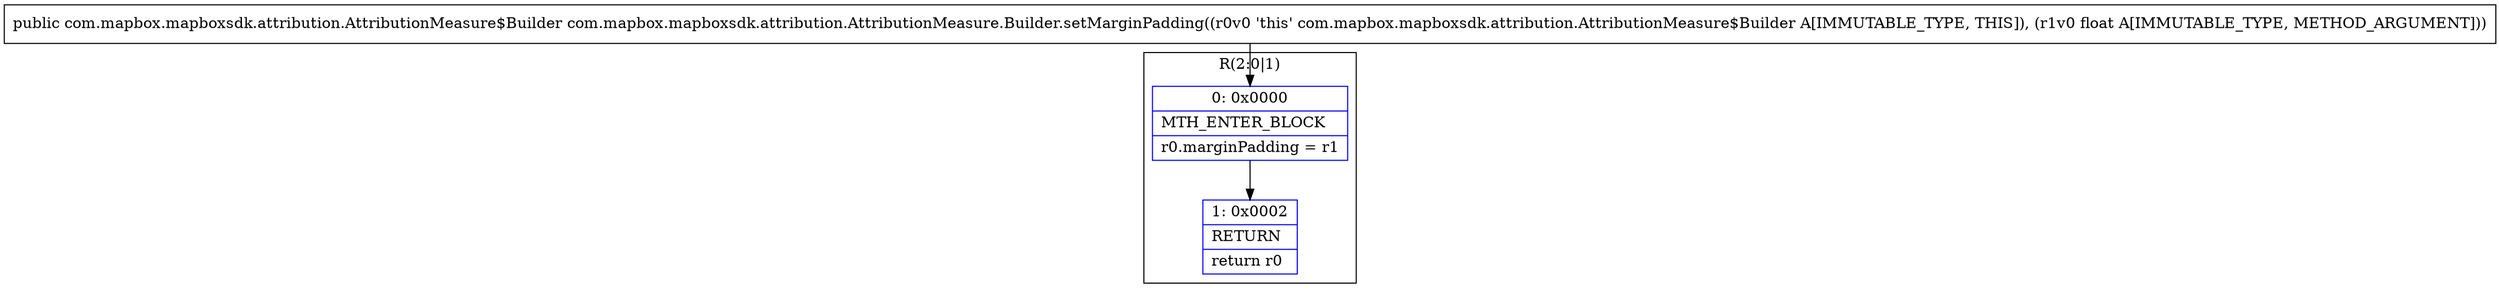 digraph "CFG forcom.mapbox.mapboxsdk.attribution.AttributionMeasure.Builder.setMarginPadding(F)Lcom\/mapbox\/mapboxsdk\/attribution\/AttributionMeasure$Builder;" {
subgraph cluster_Region_319321576 {
label = "R(2:0|1)";
node [shape=record,color=blue];
Node_0 [shape=record,label="{0\:\ 0x0000|MTH_ENTER_BLOCK\l|r0.marginPadding = r1\l}"];
Node_1 [shape=record,label="{1\:\ 0x0002|RETURN\l|return r0\l}"];
}
MethodNode[shape=record,label="{public com.mapbox.mapboxsdk.attribution.AttributionMeasure$Builder com.mapbox.mapboxsdk.attribution.AttributionMeasure.Builder.setMarginPadding((r0v0 'this' com.mapbox.mapboxsdk.attribution.AttributionMeasure$Builder A[IMMUTABLE_TYPE, THIS]), (r1v0 float A[IMMUTABLE_TYPE, METHOD_ARGUMENT])) }"];
MethodNode -> Node_0;
Node_0 -> Node_1;
}

